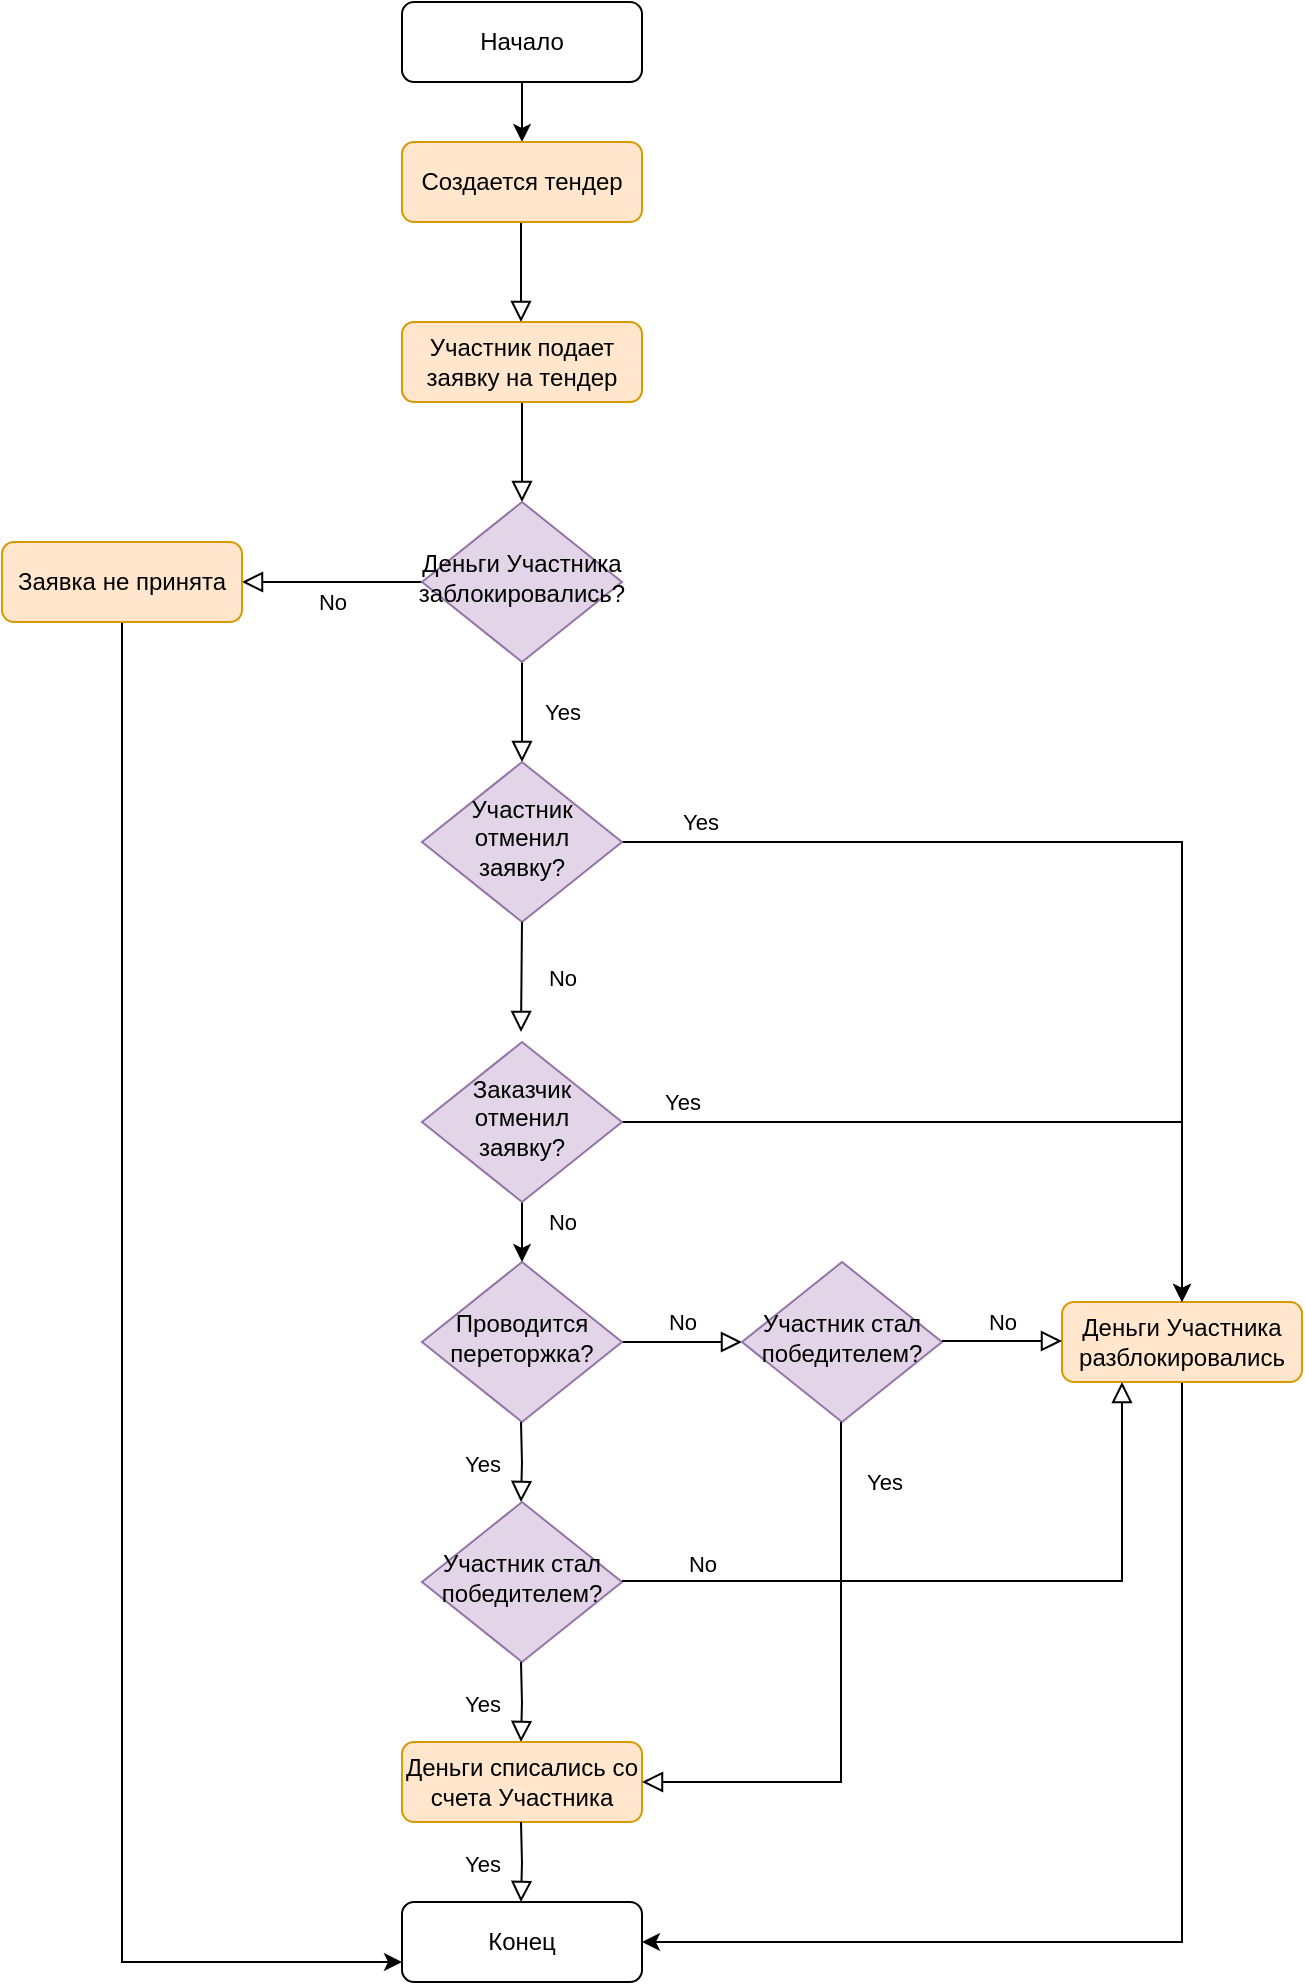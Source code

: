 <mxfile version="20.2.7" type="github">
  <diagram id="C5RBs43oDa-KdzZeNtuy" name="Page-1">
    <mxGraphModel dx="1817" dy="1720" grid="1" gridSize="10" guides="1" tooltips="1" connect="1" arrows="1" fold="1" page="1" pageScale="1" pageWidth="827" pageHeight="1169" math="0" shadow="0">
      <root>
        <mxCell id="WIyWlLk6GJQsqaUBKTNV-0" />
        <mxCell id="WIyWlLk6GJQsqaUBKTNV-1" parent="WIyWlLk6GJQsqaUBKTNV-0" />
        <mxCell id="WIyWlLk6GJQsqaUBKTNV-2" value="" style="rounded=0;html=1;jettySize=auto;orthogonalLoop=1;fontSize=11;endArrow=block;endFill=0;endSize=8;strokeWidth=1;shadow=0;labelBackgroundColor=none;edgeStyle=orthogonalEdgeStyle;" parent="WIyWlLk6GJQsqaUBKTNV-1" source="WIyWlLk6GJQsqaUBKTNV-3" target="WIyWlLk6GJQsqaUBKTNV-6" edge="1">
          <mxGeometry relative="1" as="geometry" />
        </mxCell>
        <mxCell id="WIyWlLk6GJQsqaUBKTNV-3" value="Участник подает заявку на тендер" style="rounded=1;whiteSpace=wrap;html=1;fontSize=12;glass=0;strokeWidth=1;shadow=0;fillColor=#ffe6cc;strokeColor=#d79b00;" parent="WIyWlLk6GJQsqaUBKTNV-1" vertex="1">
          <mxGeometry x="160" y="80" width="120" height="40" as="geometry" />
        </mxCell>
        <mxCell id="WIyWlLk6GJQsqaUBKTNV-4" value="Yes" style="rounded=0;html=1;jettySize=auto;orthogonalLoop=1;fontSize=11;endArrow=block;endFill=0;endSize=8;strokeWidth=1;shadow=0;labelBackgroundColor=none;edgeStyle=orthogonalEdgeStyle;" parent="WIyWlLk6GJQsqaUBKTNV-1" source="WIyWlLk6GJQsqaUBKTNV-6" edge="1">
          <mxGeometry y="20" relative="1" as="geometry">
            <mxPoint as="offset" />
            <mxPoint x="220" y="300" as="targetPoint" />
          </mxGeometry>
        </mxCell>
        <mxCell id="WIyWlLk6GJQsqaUBKTNV-5" value="No" style="edgeStyle=orthogonalEdgeStyle;rounded=0;html=1;jettySize=auto;orthogonalLoop=1;fontSize=11;endArrow=block;endFill=0;endSize=8;strokeWidth=1;shadow=0;labelBackgroundColor=none;entryX=1;entryY=0.5;entryDx=0;entryDy=0;" parent="WIyWlLk6GJQsqaUBKTNV-1" source="WIyWlLk6GJQsqaUBKTNV-6" target="7_Y6nv-I0ob7NB1rsUgU-13" edge="1">
          <mxGeometry y="10" relative="1" as="geometry">
            <mxPoint as="offset" />
          </mxGeometry>
        </mxCell>
        <mxCell id="WIyWlLk6GJQsqaUBKTNV-6" value="Деньги Участника заблокировались?" style="rhombus;whiteSpace=wrap;html=1;shadow=0;fontFamily=Helvetica;fontSize=12;align=center;strokeWidth=1;spacing=6;spacingTop=-4;fillColor=#e1d5e7;strokeColor=#9673a6;" parent="WIyWlLk6GJQsqaUBKTNV-1" vertex="1">
          <mxGeometry x="170" y="170" width="100" height="80" as="geometry" />
        </mxCell>
        <mxCell id="WIyWlLk6GJQsqaUBKTNV-9" value="No" style="edgeStyle=orthogonalEdgeStyle;rounded=0;html=1;jettySize=auto;orthogonalLoop=1;fontSize=11;endArrow=block;endFill=0;endSize=8;strokeWidth=1;shadow=0;labelBackgroundColor=none;entryX=0;entryY=0.5;entryDx=0;entryDy=0;" parent="WIyWlLk6GJQsqaUBKTNV-1" source="WIyWlLk6GJQsqaUBKTNV-10" target="7_Y6nv-I0ob7NB1rsUgU-12" edge="1">
          <mxGeometry y="10" relative="1" as="geometry">
            <mxPoint as="offset" />
            <mxPoint x="320" y="590" as="targetPoint" />
          </mxGeometry>
        </mxCell>
        <mxCell id="WIyWlLk6GJQsqaUBKTNV-10" value="Проводится переторжка?" style="rhombus;whiteSpace=wrap;html=1;shadow=0;fontFamily=Helvetica;fontSize=12;align=center;strokeWidth=1;spacing=6;spacingTop=-4;fillColor=#e1d5e7;strokeColor=#9673a6;" parent="WIyWlLk6GJQsqaUBKTNV-1" vertex="1">
          <mxGeometry x="170" y="550" width="100" height="80" as="geometry" />
        </mxCell>
        <mxCell id="WIyWlLk6GJQsqaUBKTNV-11" value="Конец" style="rounded=1;whiteSpace=wrap;html=1;fontSize=12;glass=0;strokeWidth=1;shadow=0;" parent="WIyWlLk6GJQsqaUBKTNV-1" vertex="1">
          <mxGeometry x="160" y="870" width="120" height="40" as="geometry" />
        </mxCell>
        <mxCell id="7_Y6nv-I0ob7NB1rsUgU-33" value="" style="edgeStyle=orthogonalEdgeStyle;rounded=0;orthogonalLoop=1;jettySize=auto;html=1;" edge="1" parent="WIyWlLk6GJQsqaUBKTNV-1" source="7_Y6nv-I0ob7NB1rsUgU-1" target="7_Y6nv-I0ob7NB1rsUgU-32">
          <mxGeometry relative="1" as="geometry" />
        </mxCell>
        <mxCell id="7_Y6nv-I0ob7NB1rsUgU-1" value="Начало" style="rounded=1;whiteSpace=wrap;html=1;fontSize=12;glass=0;strokeWidth=1;shadow=0;" vertex="1" parent="WIyWlLk6GJQsqaUBKTNV-1">
          <mxGeometry x="160" y="-80" width="120" height="40" as="geometry" />
        </mxCell>
        <mxCell id="7_Y6nv-I0ob7NB1rsUgU-2" value="" style="rounded=0;html=1;jettySize=auto;orthogonalLoop=1;fontSize=11;endArrow=block;endFill=0;endSize=8;strokeWidth=1;shadow=0;labelBackgroundColor=none;edgeStyle=orthogonalEdgeStyle;" edge="1" parent="WIyWlLk6GJQsqaUBKTNV-1">
          <mxGeometry relative="1" as="geometry">
            <mxPoint x="219.5" y="30" as="sourcePoint" />
            <mxPoint x="219.5" y="80" as="targetPoint" />
          </mxGeometry>
        </mxCell>
        <mxCell id="7_Y6nv-I0ob7NB1rsUgU-6" value="Yes" style="rounded=0;html=1;jettySize=auto;orthogonalLoop=1;fontSize=11;endArrow=block;endFill=0;endSize=8;strokeWidth=1;shadow=0;labelBackgroundColor=none;edgeStyle=orthogonalEdgeStyle;" edge="1" parent="WIyWlLk6GJQsqaUBKTNV-1">
          <mxGeometry y="20" relative="1" as="geometry">
            <mxPoint as="offset" />
            <mxPoint x="219.5" y="630" as="sourcePoint" />
            <mxPoint x="219.5" y="670" as="targetPoint" />
          </mxGeometry>
        </mxCell>
        <mxCell id="7_Y6nv-I0ob7NB1rsUgU-10" value="Участник стал победителем?" style="rhombus;whiteSpace=wrap;html=1;shadow=0;fontFamily=Helvetica;fontSize=12;align=center;strokeWidth=1;spacing=6;spacingTop=-4;fillColor=#e1d5e7;strokeColor=#9673a6;" vertex="1" parent="WIyWlLk6GJQsqaUBKTNV-1">
          <mxGeometry x="170" y="670" width="100" height="80" as="geometry" />
        </mxCell>
        <mxCell id="7_Y6nv-I0ob7NB1rsUgU-12" value="Участник стал победителем?" style="rhombus;whiteSpace=wrap;html=1;shadow=0;fontFamily=Helvetica;fontSize=12;align=center;strokeWidth=1;spacing=6;spacingTop=-4;fillColor=#e1d5e7;strokeColor=#9673a6;" vertex="1" parent="WIyWlLk6GJQsqaUBKTNV-1">
          <mxGeometry x="330" y="550" width="100" height="80" as="geometry" />
        </mxCell>
        <mxCell id="7_Y6nv-I0ob7NB1rsUgU-28" style="edgeStyle=orthogonalEdgeStyle;rounded=0;orthogonalLoop=1;jettySize=auto;html=1;entryX=0;entryY=0.75;entryDx=0;entryDy=0;" edge="1" parent="WIyWlLk6GJQsqaUBKTNV-1" source="7_Y6nv-I0ob7NB1rsUgU-13" target="WIyWlLk6GJQsqaUBKTNV-11">
          <mxGeometry relative="1" as="geometry">
            <Array as="points">
              <mxPoint x="20" y="900" />
            </Array>
          </mxGeometry>
        </mxCell>
        <mxCell id="7_Y6nv-I0ob7NB1rsUgU-13" value="Заявка не принята" style="rounded=1;whiteSpace=wrap;html=1;fontSize=12;glass=0;strokeWidth=1;shadow=0;fillColor=#ffe6cc;strokeColor=#d79b00;" vertex="1" parent="WIyWlLk6GJQsqaUBKTNV-1">
          <mxGeometry x="-40" y="190" width="120" height="40" as="geometry" />
        </mxCell>
        <mxCell id="7_Y6nv-I0ob7NB1rsUgU-15" value="Yes" style="rounded=0;html=1;jettySize=auto;orthogonalLoop=1;fontSize=11;endArrow=block;endFill=0;endSize=8;strokeWidth=1;shadow=0;labelBackgroundColor=none;edgeStyle=orthogonalEdgeStyle;" edge="1" parent="WIyWlLk6GJQsqaUBKTNV-1">
          <mxGeometry y="20" relative="1" as="geometry">
            <mxPoint as="offset" />
            <mxPoint x="219.5" y="750" as="sourcePoint" />
            <mxPoint x="219.5" y="790" as="targetPoint" />
          </mxGeometry>
        </mxCell>
        <mxCell id="7_Y6nv-I0ob7NB1rsUgU-16" value="Деньги списались со счета Участника" style="rounded=1;whiteSpace=wrap;html=1;fontSize=12;glass=0;strokeWidth=1;shadow=0;fillColor=#ffe6cc;strokeColor=#d79b00;" vertex="1" parent="WIyWlLk6GJQsqaUBKTNV-1">
          <mxGeometry x="160" y="790" width="120" height="40" as="geometry" />
        </mxCell>
        <mxCell id="7_Y6nv-I0ob7NB1rsUgU-17" value="Yes" style="rounded=0;html=1;jettySize=auto;orthogonalLoop=1;fontSize=11;endArrow=block;endFill=0;endSize=8;strokeWidth=1;shadow=0;labelBackgroundColor=none;edgeStyle=orthogonalEdgeStyle;entryX=1;entryY=0.5;entryDx=0;entryDy=0;" edge="1" parent="WIyWlLk6GJQsqaUBKTNV-1" target="7_Y6nv-I0ob7NB1rsUgU-16">
          <mxGeometry x="-0.785" y="21" relative="1" as="geometry">
            <mxPoint as="offset" />
            <mxPoint x="379.5" y="630" as="sourcePoint" />
            <mxPoint x="379.5" y="670" as="targetPoint" />
            <Array as="points">
              <mxPoint x="380" y="810" />
            </Array>
          </mxGeometry>
        </mxCell>
        <mxCell id="7_Y6nv-I0ob7NB1rsUgU-18" value="Yes" style="rounded=0;html=1;jettySize=auto;orthogonalLoop=1;fontSize=11;endArrow=block;endFill=0;endSize=8;strokeWidth=1;shadow=0;labelBackgroundColor=none;edgeStyle=orthogonalEdgeStyle;" edge="1" parent="WIyWlLk6GJQsqaUBKTNV-1">
          <mxGeometry y="20" relative="1" as="geometry">
            <mxPoint as="offset" />
            <mxPoint x="219.5" y="830" as="sourcePoint" />
            <mxPoint x="219.5" y="870" as="targetPoint" />
          </mxGeometry>
        </mxCell>
        <mxCell id="7_Y6nv-I0ob7NB1rsUgU-21" style="edgeStyle=orthogonalEdgeStyle;rounded=0;orthogonalLoop=1;jettySize=auto;html=1;entryX=1;entryY=0.5;entryDx=0;entryDy=0;" edge="1" parent="WIyWlLk6GJQsqaUBKTNV-1" source="7_Y6nv-I0ob7NB1rsUgU-19" target="WIyWlLk6GJQsqaUBKTNV-11">
          <mxGeometry relative="1" as="geometry">
            <Array as="points">
              <mxPoint x="550" y="890" />
            </Array>
          </mxGeometry>
        </mxCell>
        <mxCell id="7_Y6nv-I0ob7NB1rsUgU-19" value="Деньги Участника разблокировались" style="rounded=1;whiteSpace=wrap;html=1;fontSize=12;glass=0;strokeWidth=1;shadow=0;fillColor=#ffe6cc;strokeColor=#d79b00;" vertex="1" parent="WIyWlLk6GJQsqaUBKTNV-1">
          <mxGeometry x="490" y="570" width="120" height="40" as="geometry" />
        </mxCell>
        <mxCell id="7_Y6nv-I0ob7NB1rsUgU-20" value="No" style="edgeStyle=orthogonalEdgeStyle;rounded=0;html=1;jettySize=auto;orthogonalLoop=1;fontSize=11;endArrow=block;endFill=0;endSize=8;strokeWidth=1;shadow=0;labelBackgroundColor=none;entryX=0;entryY=0.5;entryDx=0;entryDy=0;" edge="1" parent="WIyWlLk6GJQsqaUBKTNV-1">
          <mxGeometry y="10" relative="1" as="geometry">
            <mxPoint as="offset" />
            <mxPoint x="430" y="589.5" as="sourcePoint" />
            <mxPoint x="490" y="589.5" as="targetPoint" />
            <Array as="points">
              <mxPoint x="440" y="590" />
              <mxPoint x="440" y="590" />
            </Array>
          </mxGeometry>
        </mxCell>
        <mxCell id="7_Y6nv-I0ob7NB1rsUgU-22" value="No" style="edgeStyle=orthogonalEdgeStyle;rounded=0;html=1;jettySize=auto;orthogonalLoop=1;fontSize=11;endArrow=block;endFill=0;endSize=8;strokeWidth=1;shadow=0;labelBackgroundColor=none;entryX=0.25;entryY=1;entryDx=0;entryDy=0;" edge="1" parent="WIyWlLk6GJQsqaUBKTNV-1" target="7_Y6nv-I0ob7NB1rsUgU-19">
          <mxGeometry x="-0.771" y="10" relative="1" as="geometry">
            <mxPoint y="1" as="offset" />
            <mxPoint x="270" y="709.5" as="sourcePoint" />
            <mxPoint x="330" y="709.5" as="targetPoint" />
            <Array as="points">
              <mxPoint x="520" y="710" />
            </Array>
          </mxGeometry>
        </mxCell>
        <mxCell id="7_Y6nv-I0ob7NB1rsUgU-27" value="Yes" style="edgeStyle=orthogonalEdgeStyle;rounded=0;orthogonalLoop=1;jettySize=auto;html=1;entryX=0.5;entryY=0;entryDx=0;entryDy=0;" edge="1" parent="WIyWlLk6GJQsqaUBKTNV-1" source="7_Y6nv-I0ob7NB1rsUgU-25" target="7_Y6nv-I0ob7NB1rsUgU-19">
          <mxGeometry x="-0.848" y="10" relative="1" as="geometry">
            <mxPoint as="offset" />
          </mxGeometry>
        </mxCell>
        <mxCell id="7_Y6nv-I0ob7NB1rsUgU-25" value="Участник отменил заявку?" style="rhombus;whiteSpace=wrap;html=1;shadow=0;fontFamily=Helvetica;fontSize=12;align=center;strokeWidth=1;spacing=6;spacingTop=-4;fillColor=#e1d5e7;strokeColor=#9673a6;" vertex="1" parent="WIyWlLk6GJQsqaUBKTNV-1">
          <mxGeometry x="170" y="300" width="100" height="80" as="geometry" />
        </mxCell>
        <mxCell id="7_Y6nv-I0ob7NB1rsUgU-26" value="No" style="rounded=0;html=1;jettySize=auto;orthogonalLoop=1;fontSize=11;endArrow=block;endFill=0;endSize=8;strokeWidth=1;shadow=0;labelBackgroundColor=none;edgeStyle=orthogonalEdgeStyle;exitX=0.5;exitY=1;exitDx=0;exitDy=0;" edge="1" parent="WIyWlLk6GJQsqaUBKTNV-1" source="7_Y6nv-I0ob7NB1rsUgU-25">
          <mxGeometry y="20" relative="1" as="geometry">
            <mxPoint as="offset" />
            <mxPoint x="220" y="405" as="sourcePoint" />
            <mxPoint x="219.5" y="435" as="targetPoint" />
          </mxGeometry>
        </mxCell>
        <mxCell id="7_Y6nv-I0ob7NB1rsUgU-30" value="No" style="edgeStyle=orthogonalEdgeStyle;rounded=0;orthogonalLoop=1;jettySize=auto;html=1;entryX=0.5;entryY=0;entryDx=0;entryDy=0;" edge="1" parent="WIyWlLk6GJQsqaUBKTNV-1" source="7_Y6nv-I0ob7NB1rsUgU-29" target="WIyWlLk6GJQsqaUBKTNV-10">
          <mxGeometry x="0.2" y="20" relative="1" as="geometry">
            <mxPoint as="offset" />
          </mxGeometry>
        </mxCell>
        <mxCell id="7_Y6nv-I0ob7NB1rsUgU-31" value="Yes" style="edgeStyle=orthogonalEdgeStyle;rounded=0;orthogonalLoop=1;jettySize=auto;html=1;entryX=0.5;entryY=0;entryDx=0;entryDy=0;" edge="1" parent="WIyWlLk6GJQsqaUBKTNV-1" source="7_Y6nv-I0ob7NB1rsUgU-29" target="7_Y6nv-I0ob7NB1rsUgU-19">
          <mxGeometry x="-0.838" y="10" relative="1" as="geometry">
            <mxPoint as="offset" />
          </mxGeometry>
        </mxCell>
        <mxCell id="7_Y6nv-I0ob7NB1rsUgU-29" value="Заказчик отменил заявку?" style="rhombus;whiteSpace=wrap;html=1;shadow=0;fontFamily=Helvetica;fontSize=12;align=center;strokeWidth=1;spacing=6;spacingTop=-4;fillColor=#e1d5e7;strokeColor=#9673a6;" vertex="1" parent="WIyWlLk6GJQsqaUBKTNV-1">
          <mxGeometry x="170" y="440" width="100" height="80" as="geometry" />
        </mxCell>
        <mxCell id="7_Y6nv-I0ob7NB1rsUgU-32" value="Создается тендер" style="rounded=1;whiteSpace=wrap;html=1;fontSize=12;glass=0;strokeWidth=1;shadow=0;fillColor=#ffe6cc;strokeColor=#d79b00;" vertex="1" parent="WIyWlLk6GJQsqaUBKTNV-1">
          <mxGeometry x="160" y="-10" width="120" height="40" as="geometry" />
        </mxCell>
      </root>
    </mxGraphModel>
  </diagram>
</mxfile>

